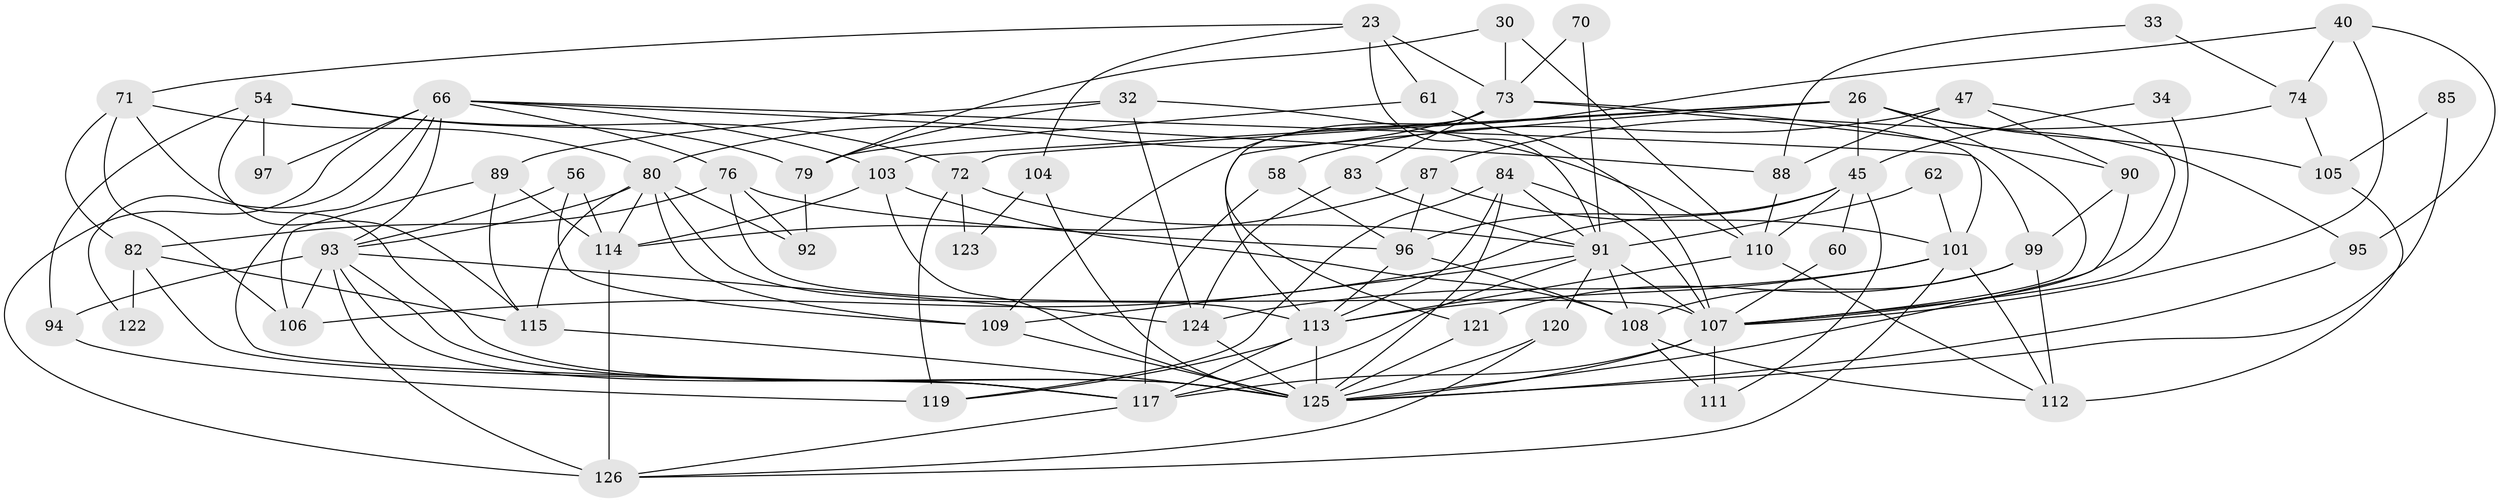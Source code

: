 // original degree distribution, {3: 0.1984126984126984, 2: 0.15873015873015872, 5: 0.19047619047619047, 6: 0.0873015873015873, 4: 0.31746031746031744, 8: 0.007936507936507936, 7: 0.03968253968253968}
// Generated by graph-tools (version 1.1) at 2025/48/03/09/25 04:48:57]
// undirected, 63 vertices, 154 edges
graph export_dot {
graph [start="1"]
  node [color=gray90,style=filled];
  23;
  26 [super="+11"];
  30;
  32;
  33;
  34;
  40;
  45 [super="+8"];
  47;
  54;
  56 [super="+12"];
  58;
  60;
  61;
  62;
  66 [super="+46+13"];
  70;
  71 [super="+1"];
  72 [super="+53"];
  73 [super="+10+68"];
  74;
  76 [super="+48"];
  79 [super="+35"];
  80 [super="+67"];
  82;
  83;
  84 [super="+77+81"];
  85;
  87;
  88;
  89;
  90;
  91 [super="+15+27+38+86"];
  92;
  93 [super="+29+50"];
  94;
  95;
  96 [super="+52"];
  97;
  99;
  101 [super="+25"];
  103 [super="+18+42"];
  104;
  105;
  106;
  107 [super="+39+43"];
  108 [super="+65"];
  109 [super="+69"];
  110 [super="+16+57"];
  111;
  112 [super="+102"];
  113 [super="+14+36+100"];
  114 [super="+9"];
  115 [super="+41"];
  117 [super="+37"];
  119;
  120 [super="+75"];
  121 [super="+4"];
  122;
  123;
  124 [super="+6"];
  125 [super="+2+78+28+31+118+116"];
  126 [super="+55+59"];
  23 -- 104;
  23 -- 61;
  23 -- 71;
  23 -- 73;
  23 -- 91;
  26 -- 72;
  26 -- 45 [weight=2];
  26 -- 105;
  26 -- 95;
  26 -- 113;
  26 -- 103;
  26 -- 107;
  30 -- 73 [weight=2];
  30 -- 79;
  30 -- 110;
  32 -- 89;
  32 -- 79;
  32 -- 110;
  32 -- 124;
  33 -- 74;
  33 -- 88;
  34 -- 45;
  34 -- 107;
  40 -- 109;
  40 -- 95;
  40 -- 74;
  40 -- 107;
  45 -- 60;
  45 -- 106;
  45 -- 110;
  45 -- 111;
  45 -- 96;
  47 -- 58;
  47 -- 90;
  47 -- 88;
  47 -- 107;
  54 -- 115;
  54 -- 79;
  54 -- 94;
  54 -- 97;
  54 -- 72;
  56 -- 114 [weight=2];
  56 -- 109;
  56 -- 93 [weight=2];
  58 -- 117 [weight=2];
  58 -- 96 [weight=2];
  60 -- 107;
  61 -- 79;
  61 -- 107;
  62 -- 101;
  62 -- 91;
  66 -- 88;
  66 -- 126;
  66 -- 97;
  66 -- 103;
  66 -- 93;
  66 -- 76;
  66 -- 122;
  66 -- 99;
  66 -- 117;
  70 -- 73 [weight=2];
  70 -- 91;
  71 -- 80;
  71 -- 82;
  71 -- 106;
  71 -- 125;
  72 -- 119;
  72 -- 123;
  72 -- 91;
  73 -- 101 [weight=2];
  73 -- 121;
  73 -- 80;
  73 -- 83;
  73 -- 90 [weight=2];
  74 -- 105;
  74 -- 87;
  76 -- 92 [weight=2];
  76 -- 82;
  76 -- 107;
  76 -- 96;
  79 -- 92;
  80 -- 92 [weight=2];
  80 -- 93;
  80 -- 113;
  80 -- 114;
  80 -- 109;
  80 -- 115;
  82 -- 117;
  82 -- 122;
  82 -- 115;
  83 -- 124;
  83 -- 91;
  84 -- 107 [weight=2];
  84 -- 113;
  84 -- 125 [weight=2];
  84 -- 119;
  84 -- 91;
  85 -- 105;
  85 -- 125;
  87 -- 101;
  87 -- 114;
  87 -- 96;
  88 -- 110;
  89 -- 106;
  89 -- 115;
  89 -- 114;
  90 -- 99;
  90 -- 125;
  91 -- 107;
  91 -- 120 [weight=2];
  91 -- 117;
  91 -- 108 [weight=3];
  91 -- 109 [weight=2];
  93 -- 106 [weight=2];
  93 -- 94;
  93 -- 117;
  93 -- 125 [weight=4];
  93 -- 124;
  93 -- 126 [weight=2];
  94 -- 119;
  95 -- 125 [weight=2];
  96 -- 108 [weight=2];
  96 -- 113;
  99 -- 112 [weight=2];
  99 -- 121;
  99 -- 108;
  101 -- 124;
  101 -- 112;
  101 -- 126;
  101 -- 113;
  103 -- 114;
  103 -- 125;
  103 -- 108;
  104 -- 123;
  104 -- 125 [weight=2];
  105 -- 112;
  107 -- 125 [weight=2];
  107 -- 111;
  107 -- 117;
  108 -- 112;
  108 -- 111;
  109 -- 125;
  110 -- 112;
  110 -- 113 [weight=2];
  113 -- 117 [weight=4];
  113 -- 119;
  113 -- 125 [weight=3];
  114 -- 126 [weight=2];
  115 -- 125;
  117 -- 126;
  120 -- 126 [weight=2];
  120 -- 125;
  121 -- 125;
  124 -- 125;
}
